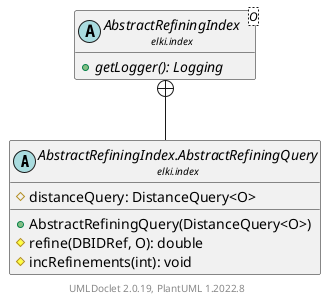 @startuml
    remove .*\.(Instance|Par|Parameterizer|Factory)$
    set namespaceSeparator none
    hide empty fields
    hide empty methods

    abstract class "<size:14>AbstractRefiningIndex.AbstractRefiningQuery\n<size:10>elki.index" as elki.index.AbstractRefiningIndex.AbstractRefiningQuery [[AbstractRefiningIndex.AbstractRefiningQuery.html]] {
        #distanceQuery: DistanceQuery<O>
        +AbstractRefiningQuery(DistanceQuery<O>)
        #refine(DBIDRef, O): double
        #incRefinements(int): void
    }

    abstract class "<size:14>AbstractRefiningIndex\n<size:10>elki.index" as elki.index.AbstractRefiningIndex<O> [[AbstractRefiningIndex.html]] {
        {abstract} +getLogger(): Logging
    }

    elki.index.AbstractRefiningIndex +-- elki.index.AbstractRefiningIndex.AbstractRefiningQuery

    center footer UMLDoclet 2.0.19, PlantUML 1.2022.8
@enduml
